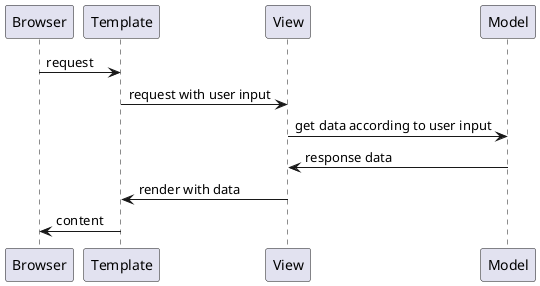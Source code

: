 @startuml "Anzeigen"

Browser -> Template : request
Template -> View : request with user input
View -> Model : get data according to user input
Model -> View : response data
View -> Template : render with data
Template -> Browser : content

@enduml